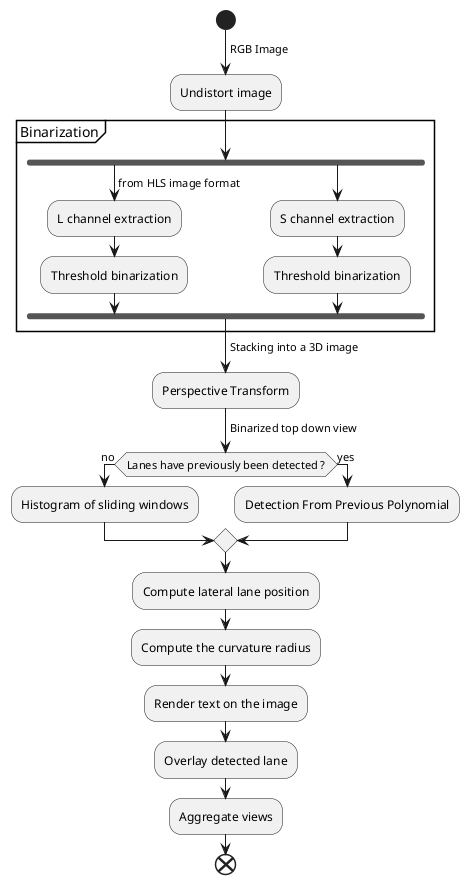 @startuml
start
-> RGB Image;
:Undistort image;
partition Binarization {
    fork
        -> from HLS image format;
        :L channel extraction;
        :Threshold binarization;
    fork again
        :S channel extraction;
        :Threshold binarization;
    end fork
    -> Stacking into a 3D image;
}

:Perspective Transform;
-> Binarized top down view;
if (Lanes have previously been detected ?) then (no)
    :Histogram of sliding windows;
else (yes)
    :Detection From Previous Polynomial;
endif
:Compute lateral lane position;
:Compute the curvature radius;
:Render text on the image;
:Overlay detected lane;
:Aggregate views;

end
@enduml
